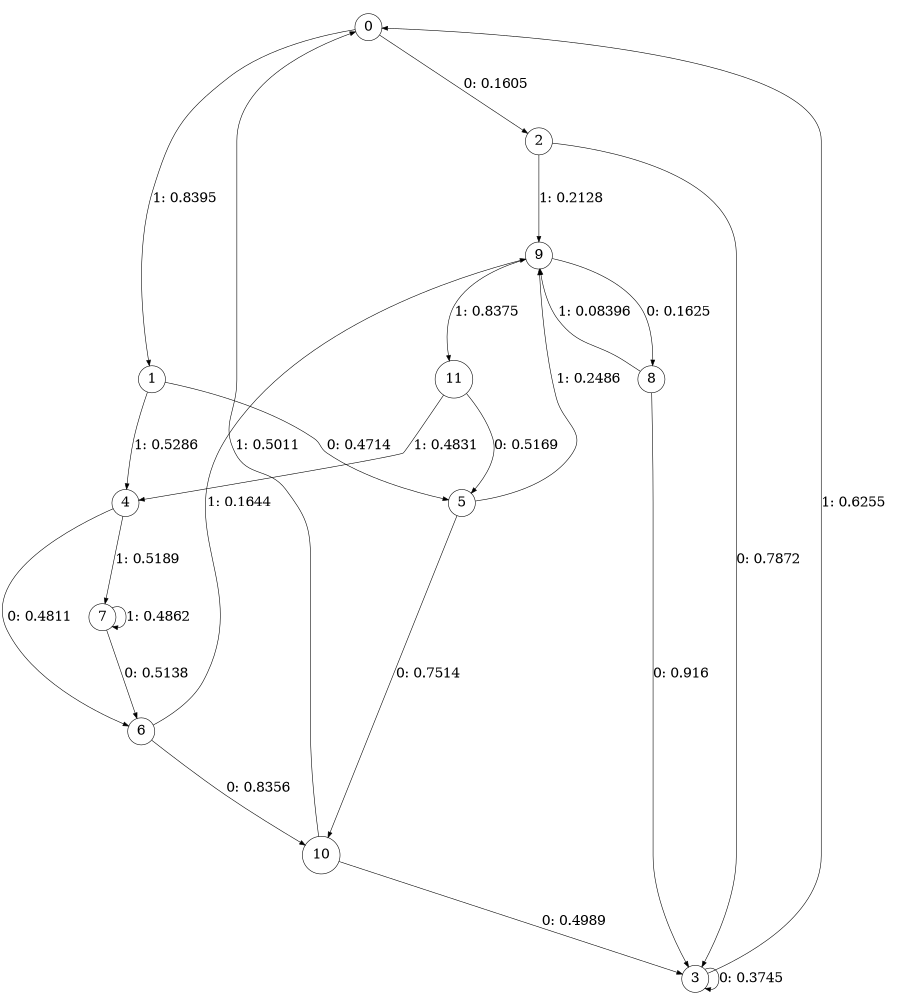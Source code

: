 digraph "ch13randomL4" {
size = "6,8.5";
ratio = "fill";
node [shape = circle];
node [fontsize = 24];
edge [fontsize = 24];
0 -> 2 [label = "0: 0.1605   "];
0 -> 1 [label = "1: 0.8395   "];
1 -> 5 [label = "0: 0.4714   "];
1 -> 4 [label = "1: 0.5286   "];
2 -> 3 [label = "0: 0.7872   "];
2 -> 9 [label = "1: 0.2128   "];
3 -> 3 [label = "0: 0.3745   "];
3 -> 0 [label = "1: 0.6255   "];
4 -> 6 [label = "0: 0.4811   "];
4 -> 7 [label = "1: 0.5189   "];
5 -> 10 [label = "0: 0.7514   "];
5 -> 9 [label = "1: 0.2486   "];
6 -> 10 [label = "0: 0.8356   "];
6 -> 9 [label = "1: 0.1644   "];
7 -> 6 [label = "0: 0.5138   "];
7 -> 7 [label = "1: 0.4862   "];
8 -> 3 [label = "0: 0.916    "];
8 -> 9 [label = "1: 0.08396  "];
9 -> 8 [label = "0: 0.1625   "];
9 -> 11 [label = "1: 0.8375   "];
10 -> 3 [label = "0: 0.4989   "];
10 -> 0 [label = "1: 0.5011   "];
11 -> 5 [label = "0: 0.5169   "];
11 -> 4 [label = "1: 0.4831   "];
}